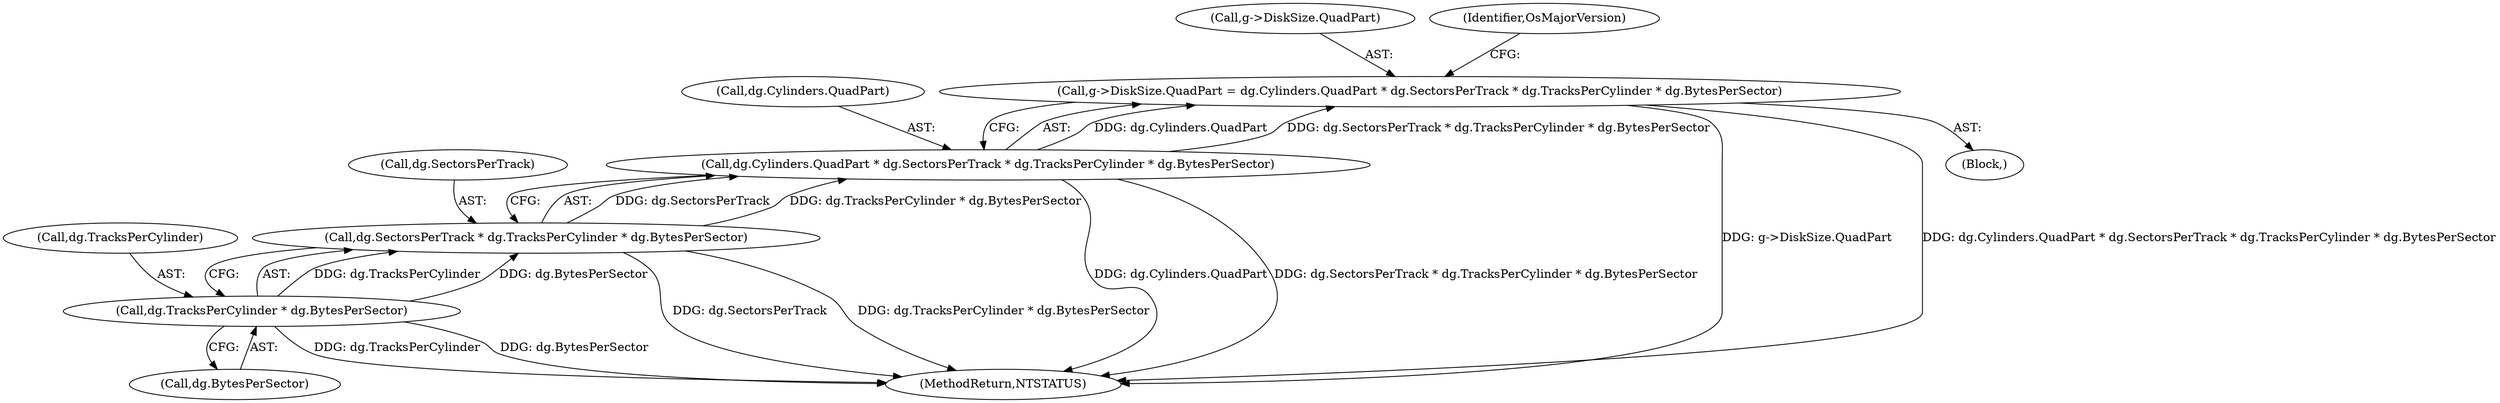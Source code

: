 digraph "0_VeraCrypt_f30f9339c9a0b9bbcc6f5ad38804af39db1f479e@integer" {
"1002141" [label="(Call,g->DiskSize.QuadPart = dg.Cylinders.QuadPart * dg.SectorsPerTrack * dg.TracksPerCylinder * dg.BytesPerSector)"];
"1002147" [label="(Call,dg.Cylinders.QuadPart * dg.SectorsPerTrack * dg.TracksPerCylinder * dg.BytesPerSector)"];
"1002153" [label="(Call,dg.SectorsPerTrack * dg.TracksPerCylinder * dg.BytesPerSector)"];
"1002157" [label="(Call,dg.TracksPerCylinder * dg.BytesPerSector)"];
"1003125" [label="(MethodReturn,NTSTATUS)"];
"1002157" [label="(Call,dg.TracksPerCylinder * dg.BytesPerSector)"];
"1002153" [label="(Call,dg.SectorsPerTrack * dg.TracksPerCylinder * dg.BytesPerSector)"];
"1002142" [label="(Call,g->DiskSize.QuadPart)"];
"1002158" [label="(Call,dg.TracksPerCylinder)"];
"1002161" [label="(Call,dg.BytesPerSector)"];
"1002131" [label="(Block,)"];
"1002154" [label="(Call,dg.SectorsPerTrack)"];
"1002141" [label="(Call,g->DiskSize.QuadPart = dg.Cylinders.QuadPart * dg.SectorsPerTrack * dg.TracksPerCylinder * dg.BytesPerSector)"];
"1002166" [label="(Identifier,OsMajorVersion)"];
"1002148" [label="(Call,dg.Cylinders.QuadPart)"];
"1002147" [label="(Call,dg.Cylinders.QuadPart * dg.SectorsPerTrack * dg.TracksPerCylinder * dg.BytesPerSector)"];
"1002141" -> "1002131"  [label="AST: "];
"1002141" -> "1002147"  [label="CFG: "];
"1002142" -> "1002141"  [label="AST: "];
"1002147" -> "1002141"  [label="AST: "];
"1002166" -> "1002141"  [label="CFG: "];
"1002141" -> "1003125"  [label="DDG: g->DiskSize.QuadPart"];
"1002141" -> "1003125"  [label="DDG: dg.Cylinders.QuadPart * dg.SectorsPerTrack * dg.TracksPerCylinder * dg.BytesPerSector"];
"1002147" -> "1002141"  [label="DDG: dg.Cylinders.QuadPart"];
"1002147" -> "1002141"  [label="DDG: dg.SectorsPerTrack * dg.TracksPerCylinder * dg.BytesPerSector"];
"1002147" -> "1002153"  [label="CFG: "];
"1002148" -> "1002147"  [label="AST: "];
"1002153" -> "1002147"  [label="AST: "];
"1002147" -> "1003125"  [label="DDG: dg.Cylinders.QuadPart"];
"1002147" -> "1003125"  [label="DDG: dg.SectorsPerTrack * dg.TracksPerCylinder * dg.BytesPerSector"];
"1002153" -> "1002147"  [label="DDG: dg.SectorsPerTrack"];
"1002153" -> "1002147"  [label="DDG: dg.TracksPerCylinder * dg.BytesPerSector"];
"1002153" -> "1002157"  [label="CFG: "];
"1002154" -> "1002153"  [label="AST: "];
"1002157" -> "1002153"  [label="AST: "];
"1002153" -> "1003125"  [label="DDG: dg.SectorsPerTrack"];
"1002153" -> "1003125"  [label="DDG: dg.TracksPerCylinder * dg.BytesPerSector"];
"1002157" -> "1002153"  [label="DDG: dg.TracksPerCylinder"];
"1002157" -> "1002153"  [label="DDG: dg.BytesPerSector"];
"1002157" -> "1002161"  [label="CFG: "];
"1002158" -> "1002157"  [label="AST: "];
"1002161" -> "1002157"  [label="AST: "];
"1002157" -> "1003125"  [label="DDG: dg.TracksPerCylinder"];
"1002157" -> "1003125"  [label="DDG: dg.BytesPerSector"];
}
